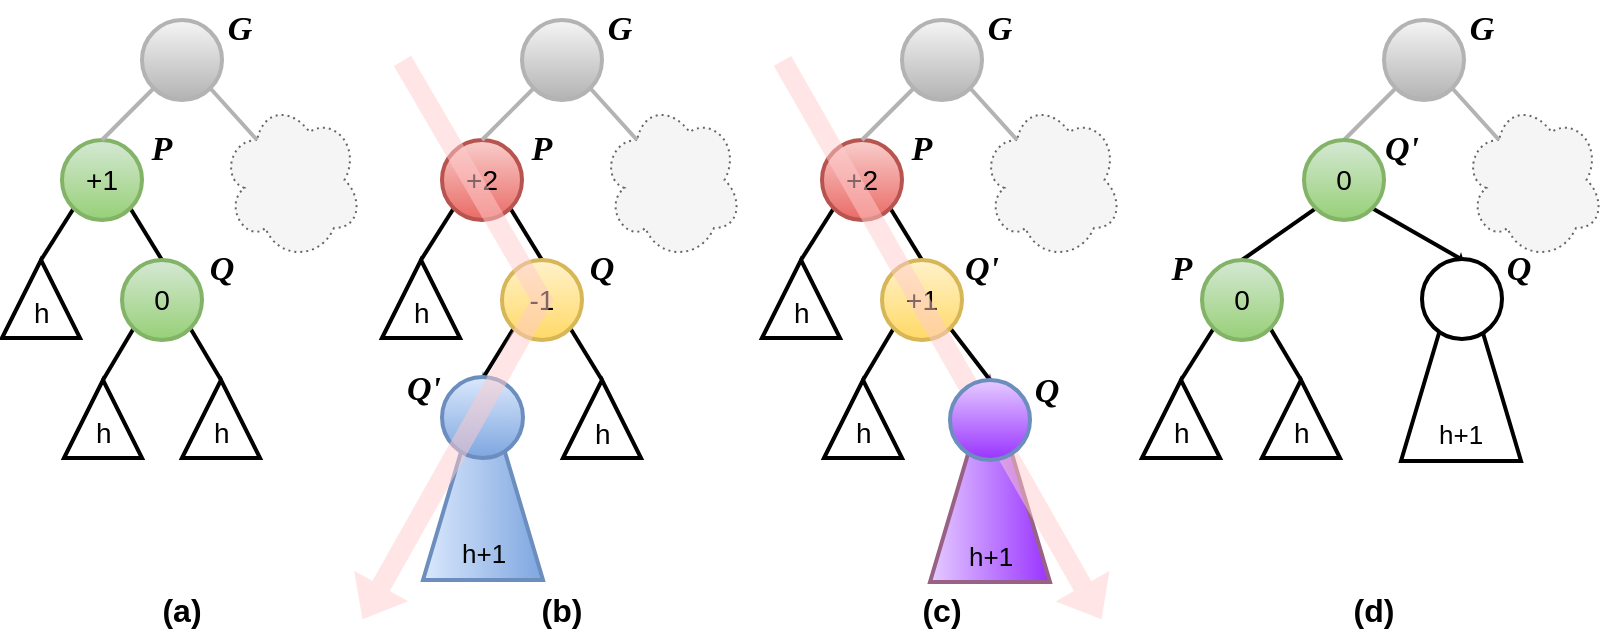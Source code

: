 <mxfile version="24.7.17">
  <diagram name="Page-1" id="o7d_l9rEFAbDWQx9tQcT">
    <mxGraphModel dx="708" dy="894" grid="1" gridSize="10" guides="1" tooltips="1" connect="1" arrows="1" fold="1" page="1" pageScale="1" pageWidth="850" pageHeight="1100" math="1" shadow="0">
      <root>
        <mxCell id="0" />
        <mxCell id="1" parent="0" />
        <mxCell id="pIJ_bSnXBj69QCBFEaVA-3" value="" style="group" parent="1" vertex="1" connectable="0">
          <mxGeometry x="40" y="40" width="801" height="320" as="geometry" />
        </mxCell>
        <mxCell id="pZ9tJHDrhh_KwONNmrHl-36" value="" style="group" parent="pIJ_bSnXBj69QCBFEaVA-3" vertex="1" connectable="0">
          <mxGeometry width="180" height="229" as="geometry" />
        </mxCell>
        <mxCell id="pZ9tJHDrhh_KwONNmrHl-4" style="rounded=0;orthogonalLoop=1;jettySize=auto;html=1;exitX=1;exitY=1;exitDx=0;exitDy=0;entryX=0.5;entryY=0;entryDx=0;entryDy=0;endArrow=none;endFill=0;strokeWidth=2;" parent="pZ9tJHDrhh_KwONNmrHl-36" source="pZ9tJHDrhh_KwONNmrHl-2" target="pZ9tJHDrhh_KwONNmrHl-3" edge="1">
          <mxGeometry relative="1" as="geometry" />
        </mxCell>
        <mxCell id="pZ9tJHDrhh_KwONNmrHl-10" style="edgeStyle=none;shape=connector;rounded=0;orthogonalLoop=1;jettySize=auto;html=1;exitX=0;exitY=1;exitDx=0;exitDy=0;entryX=1;entryY=0.5;entryDx=0;entryDy=0;strokeColor=default;strokeWidth=2;align=center;verticalAlign=middle;fontFamily=Helvetica;fontSize=11;fontColor=default;labelBackgroundColor=default;endArrow=none;endFill=0;" parent="pZ9tJHDrhh_KwONNmrHl-36" source="pZ9tJHDrhh_KwONNmrHl-2" target="pZ9tJHDrhh_KwONNmrHl-6" edge="1">
          <mxGeometry relative="1" as="geometry" />
        </mxCell>
        <mxCell id="pZ9tJHDrhh_KwONNmrHl-2" value="+1" style="ellipse;whiteSpace=wrap;html=1;aspect=fixed;fillColor=#d5e8d4;strokeColor=#82b366;gradientColor=#97d077;strokeWidth=2;fontSize=14;" parent="pZ9tJHDrhh_KwONNmrHl-36" vertex="1">
          <mxGeometry x="30" y="70" width="40" height="40" as="geometry" />
        </mxCell>
        <mxCell id="pZ9tJHDrhh_KwONNmrHl-14" style="edgeStyle=none;shape=connector;rounded=0;orthogonalLoop=1;jettySize=auto;html=1;exitX=0;exitY=1;exitDx=0;exitDy=0;entryX=1;entryY=0.5;entryDx=0;entryDy=0;strokeColor=default;strokeWidth=2;align=center;verticalAlign=middle;fontFamily=Helvetica;fontSize=11;fontColor=default;labelBackgroundColor=default;endArrow=none;endFill=0;" parent="pZ9tJHDrhh_KwONNmrHl-36" source="pZ9tJHDrhh_KwONNmrHl-3" target="pZ9tJHDrhh_KwONNmrHl-12" edge="1">
          <mxGeometry relative="1" as="geometry" />
        </mxCell>
        <mxCell id="pZ9tJHDrhh_KwONNmrHl-15" style="edgeStyle=none;shape=connector;rounded=0;orthogonalLoop=1;jettySize=auto;html=1;exitX=1;exitY=1;exitDx=0;exitDy=0;entryX=1;entryY=0.5;entryDx=0;entryDy=0;strokeColor=default;strokeWidth=2;align=center;verticalAlign=middle;fontFamily=Helvetica;fontSize=11;fontColor=default;labelBackgroundColor=default;endArrow=none;endFill=0;" parent="pZ9tJHDrhh_KwONNmrHl-36" source="pZ9tJHDrhh_KwONNmrHl-3" target="pZ9tJHDrhh_KwONNmrHl-13" edge="1">
          <mxGeometry relative="1" as="geometry" />
        </mxCell>
        <mxCell id="pZ9tJHDrhh_KwONNmrHl-3" value="0" style="ellipse;whiteSpace=wrap;html=1;aspect=fixed;fillColor=#d5e8d4;strokeColor=#82b366;gradientColor=#97d077;strokeWidth=2;fontSize=14;" parent="pZ9tJHDrhh_KwONNmrHl-36" vertex="1">
          <mxGeometry x="60" y="130" width="40" height="40" as="geometry" />
        </mxCell>
        <mxCell id="pZ9tJHDrhh_KwONNmrHl-6" value="h&lt;div style=&quot;font-size: 14px;&quot;&gt;&lt;br style=&quot;font-size: 14px;&quot;&gt;&lt;/div&gt;" style="triangle;whiteSpace=wrap;html=1;fontFamily=Helvetica;fontSize=14;fontColor=default;labelBackgroundColor=none;rotation=-90;textDirection=vertical-lr;strokeWidth=2;" parent="pZ9tJHDrhh_KwONNmrHl-36" vertex="1">
          <mxGeometry y="130" width="39" height="39" as="geometry" />
        </mxCell>
        <mxCell id="pZ9tJHDrhh_KwONNmrHl-12" value="h&lt;div style=&quot;font-size: 14px;&quot;&gt;&lt;br style=&quot;font-size: 14px;&quot;&gt;&lt;/div&gt;" style="triangle;whiteSpace=wrap;html=1;fontFamily=Helvetica;fontSize=14;fontColor=default;labelBackgroundColor=none;rotation=-90;textDirection=vertical-lr;strokeWidth=2;" parent="pZ9tJHDrhh_KwONNmrHl-36" vertex="1">
          <mxGeometry x="31" y="190" width="39" height="39" as="geometry" />
        </mxCell>
        <mxCell id="pZ9tJHDrhh_KwONNmrHl-13" value="h&lt;div style=&quot;font-size: 14px;&quot;&gt;&lt;br style=&quot;font-size: 14px;&quot;&gt;&lt;/div&gt;" style="triangle;whiteSpace=wrap;html=1;fontFamily=Helvetica;fontSize=14;fontColor=default;labelBackgroundColor=none;rotation=-90;textDirection=vertical-lr;strokeWidth=2;" parent="pZ9tJHDrhh_KwONNmrHl-36" vertex="1">
          <mxGeometry x="90" y="190" width="39" height="39" as="geometry" />
        </mxCell>
        <mxCell id="pZ9tJHDrhh_KwONNmrHl-16" value="P" style="text;html=1;align=center;verticalAlign=middle;whiteSpace=wrap;rounded=0;fontFamily=Times New Roman;fontSize=17;fontColor=default;labelBackgroundColor=default;fontStyle=3" parent="pZ9tJHDrhh_KwONNmrHl-36" vertex="1">
          <mxGeometry x="70" y="60" width="20" height="30" as="geometry" />
        </mxCell>
        <mxCell id="pZ9tJHDrhh_KwONNmrHl-17" value="Q" style="text;html=1;align=center;verticalAlign=middle;whiteSpace=wrap;rounded=0;fontFamily=Times New Roman;fontSize=17;fontColor=default;labelBackgroundColor=default;fontStyle=3" parent="pZ9tJHDrhh_KwONNmrHl-36" vertex="1">
          <mxGeometry x="100" y="120" width="20" height="30" as="geometry" />
        </mxCell>
        <mxCell id="pZ9tJHDrhh_KwONNmrHl-32" style="edgeStyle=none;shape=connector;rounded=0;orthogonalLoop=1;jettySize=auto;html=1;exitX=0;exitY=1;exitDx=0;exitDy=0;entryX=0.5;entryY=0;entryDx=0;entryDy=0;strokeColor=#B3B3B3;strokeWidth=2;align=center;verticalAlign=middle;fontFamily=Helvetica;fontSize=11;fontColor=default;labelBackgroundColor=default;endArrow=none;endFill=0;" parent="pZ9tJHDrhh_KwONNmrHl-36" source="pZ9tJHDrhh_KwONNmrHl-31" target="pZ9tJHDrhh_KwONNmrHl-2" edge="1">
          <mxGeometry relative="1" as="geometry" />
        </mxCell>
        <mxCell id="pZ9tJHDrhh_KwONNmrHl-31" value="" style="ellipse;whiteSpace=wrap;html=1;aspect=fixed;fillColor=#f5f5f5;strokeColor=#B3B3B3;gradientColor=#b3b3b3;strokeWidth=2;fontSize=14;" parent="pZ9tJHDrhh_KwONNmrHl-36" vertex="1">
          <mxGeometry x="70" y="10" width="40" height="40" as="geometry" />
        </mxCell>
        <mxCell id="pZ9tJHDrhh_KwONNmrHl-33" value="" style="ellipse;shape=cloud;whiteSpace=wrap;html=1;fontFamily=Helvetica;fontSize=11;fontColor=#333333;labelBackgroundColor=default;dashed=1;dashPattern=1 2;strokeColor=#666666;fillColor=#f5f5f5;" parent="pZ9tJHDrhh_KwONNmrHl-36" vertex="1">
          <mxGeometry x="110" y="50" width="70" height="80" as="geometry" />
        </mxCell>
        <mxCell id="pZ9tJHDrhh_KwONNmrHl-34" style="edgeStyle=none;shape=connector;rounded=0;orthogonalLoop=1;jettySize=auto;html=1;exitX=1;exitY=1;exitDx=0;exitDy=0;entryX=0.25;entryY=0.25;entryDx=0;entryDy=0;entryPerimeter=0;strokeColor=#B3B3B3;strokeWidth=2;align=center;verticalAlign=middle;fontFamily=Helvetica;fontSize=11;fontColor=default;labelBackgroundColor=default;endArrow=none;endFill=0;" parent="pZ9tJHDrhh_KwONNmrHl-36" source="pZ9tJHDrhh_KwONNmrHl-31" target="pZ9tJHDrhh_KwONNmrHl-33" edge="1">
          <mxGeometry relative="1" as="geometry" />
        </mxCell>
        <mxCell id="pZ9tJHDrhh_KwONNmrHl-35" value="G" style="text;html=1;align=center;verticalAlign=middle;whiteSpace=wrap;rounded=0;fontFamily=Times New Roman;fontSize=17;fontColor=#000000;labelBackgroundColor=default;fontStyle=3;strokeColor=none;" parent="pZ9tJHDrhh_KwONNmrHl-36" vertex="1">
          <mxGeometry x="109" width="20" height="30" as="geometry" />
        </mxCell>
        <mxCell id="pZ9tJHDrhh_KwONNmrHl-76" value="&lt;font style=&quot;font-size: 16px;&quot;&gt;&lt;b&gt;(a)&lt;/b&gt;&lt;/font&gt;" style="text;html=1;align=center;verticalAlign=middle;whiteSpace=wrap;rounded=0;fontFamily=Helvetica;fontSize=11;fontColor=default;labelBackgroundColor=default;" parent="pIJ_bSnXBj69QCBFEaVA-3" vertex="1">
          <mxGeometry x="60" y="290" width="60" height="30" as="geometry" />
        </mxCell>
        <mxCell id="pZ9tJHDrhh_KwONNmrHl-79" value="" style="group" parent="pIJ_bSnXBj69QCBFEaVA-3" vertex="1" connectable="0">
          <mxGeometry x="570" width="231" height="230.5" as="geometry" />
        </mxCell>
        <mxCell id="pZ9tJHDrhh_KwONNmrHl-58" value="&lt;div style=&quot;font-size: 13px;&quot;&gt;h+1&lt;br&gt;&lt;br&gt;&lt;br&gt;&lt;br&gt;&lt;br&gt;&lt;br&gt;&lt;/div&gt;" style="triangle;whiteSpace=wrap;html=1;fontFamily=Helvetica;fontSize=14;labelBackgroundColor=none;rotation=-90;textDirection=vertical-lr;strokeWidth=2;align=center;verticalAlign=middle;" parent="pZ9tJHDrhh_KwONNmrHl-79" vertex="1">
          <mxGeometry x="109" y="150" width="101" height="60" as="geometry" />
        </mxCell>
        <mxCell id="pZ9tJHDrhh_KwONNmrHl-59" style="rounded=0;orthogonalLoop=1;jettySize=auto;html=1;exitX=1;exitY=1;exitDx=0;exitDy=0;endArrow=none;endFill=0;strokeWidth=2;entryX=1;entryY=0.5;entryDx=0;entryDy=0;" parent="pZ9tJHDrhh_KwONNmrHl-79" source="pZ9tJHDrhh_KwONNmrHl-61" target="pZ9tJHDrhh_KwONNmrHl-58" edge="1">
          <mxGeometry relative="1" as="geometry">
            <mxPoint x="110" y="110" as="targetPoint" />
          </mxGeometry>
        </mxCell>
        <mxCell id="pZ9tJHDrhh_KwONNmrHl-60" style="edgeStyle=none;shape=connector;rounded=0;orthogonalLoop=1;jettySize=auto;html=1;exitX=0;exitY=1;exitDx=0;exitDy=0;strokeColor=default;strokeWidth=2;align=center;verticalAlign=middle;fontFamily=Helvetica;fontSize=11;fontColor=default;labelBackgroundColor=default;endArrow=none;endFill=0;entryX=0.5;entryY=0;entryDx=0;entryDy=0;" parent="pZ9tJHDrhh_KwONNmrHl-79" source="pZ9tJHDrhh_KwONNmrHl-61" target="pZ9tJHDrhh_KwONNmrHl-64" edge="1">
          <mxGeometry relative="1" as="geometry">
            <mxPoint x="50" y="120" as="targetPoint" />
          </mxGeometry>
        </mxCell>
        <mxCell id="pZ9tJHDrhh_KwONNmrHl-62" style="edgeStyle=none;shape=connector;rounded=0;orthogonalLoop=1;jettySize=auto;html=1;exitX=0;exitY=1;exitDx=0;exitDy=0;entryX=1;entryY=0.5;entryDx=0;entryDy=0;strokeColor=default;strokeWidth=2;align=center;verticalAlign=middle;fontFamily=Helvetica;fontSize=11;fontColor=default;labelBackgroundColor=default;endArrow=none;endFill=0;" parent="pZ9tJHDrhh_KwONNmrHl-79" source="pZ9tJHDrhh_KwONNmrHl-64" target="pZ9tJHDrhh_KwONNmrHl-66" edge="1">
          <mxGeometry relative="1" as="geometry" />
        </mxCell>
        <mxCell id="pZ9tJHDrhh_KwONNmrHl-63" style="edgeStyle=none;shape=connector;rounded=0;orthogonalLoop=1;jettySize=auto;html=1;exitX=1;exitY=1;exitDx=0;exitDy=0;strokeColor=default;strokeWidth=2;align=center;verticalAlign=middle;fontFamily=Helvetica;fontSize=11;fontColor=default;labelBackgroundColor=default;endArrow=none;endFill=0;entryX=1;entryY=0.5;entryDx=0;entryDy=0;" parent="pZ9tJHDrhh_KwONNmrHl-79" source="pZ9tJHDrhh_KwONNmrHl-64" target="pZ9tJHDrhh_KwONNmrHl-65" edge="1">
          <mxGeometry relative="1" as="geometry">
            <mxPoint x="160" y="200" as="targetPoint" />
          </mxGeometry>
        </mxCell>
        <mxCell id="pZ9tJHDrhh_KwONNmrHl-64" value="0" style="ellipse;whiteSpace=wrap;html=1;aspect=fixed;fillColor=#d5e8d4;strokeColor=#82b366;gradientColor=#97d077;strokeWidth=2;fontSize=14;" parent="pZ9tJHDrhh_KwONNmrHl-79" vertex="1">
          <mxGeometry x="30" y="130" width="40" height="40" as="geometry" />
        </mxCell>
        <mxCell id="pZ9tJHDrhh_KwONNmrHl-65" value="h&lt;div style=&quot;font-size: 14px;&quot;&gt;&lt;br style=&quot;font-size: 14px;&quot;&gt;&lt;/div&gt;" style="triangle;whiteSpace=wrap;html=1;fontFamily=Helvetica;fontSize=14;fontColor=default;labelBackgroundColor=none;rotation=-90;textDirection=vertical-lr;strokeWidth=2;" parent="pZ9tJHDrhh_KwONNmrHl-79" vertex="1">
          <mxGeometry x="60" y="190" width="39" height="39" as="geometry" />
        </mxCell>
        <mxCell id="pZ9tJHDrhh_KwONNmrHl-66" value="h&lt;div style=&quot;font-size: 14px;&quot;&gt;&lt;br style=&quot;font-size: 14px;&quot;&gt;&lt;/div&gt;" style="triangle;whiteSpace=wrap;html=1;fontFamily=Helvetica;fontSize=14;fontColor=default;labelBackgroundColor=none;rotation=-90;textDirection=vertical-lr;strokeWidth=2;" parent="pZ9tJHDrhh_KwONNmrHl-79" vertex="1">
          <mxGeometry y="190" width="39" height="39" as="geometry" />
        </mxCell>
        <mxCell id="pZ9tJHDrhh_KwONNmrHl-67" value="P" style="text;html=1;align=center;verticalAlign=middle;whiteSpace=wrap;rounded=0;fontFamily=Times New Roman;fontSize=17;fontColor=default;labelBackgroundColor=default;fontStyle=3" parent="pZ9tJHDrhh_KwONNmrHl-79" vertex="1">
          <mxGeometry x="10" y="120" width="20" height="30" as="geometry" />
        </mxCell>
        <mxCell id="pZ9tJHDrhh_KwONNmrHl-69" style="edgeStyle=none;shape=connector;rounded=0;orthogonalLoop=1;jettySize=auto;html=1;exitX=0;exitY=1;exitDx=0;exitDy=0;entryX=0.5;entryY=0;entryDx=0;entryDy=0;strokeColor=#B3B3B3;strokeWidth=2;align=center;verticalAlign=middle;fontFamily=Helvetica;fontSize=11;fontColor=default;labelBackgroundColor=default;endArrow=none;endFill=0;" parent="pZ9tJHDrhh_KwONNmrHl-79" source="pZ9tJHDrhh_KwONNmrHl-70" target="pZ9tJHDrhh_KwONNmrHl-61" edge="1">
          <mxGeometry relative="1" as="geometry" />
        </mxCell>
        <mxCell id="pZ9tJHDrhh_KwONNmrHl-71" value="" style="ellipse;shape=cloud;whiteSpace=wrap;html=1;fontFamily=Helvetica;fontSize=11;fontColor=#333333;labelBackgroundColor=default;dashed=1;dashPattern=1 2;strokeColor=#666666;fillColor=#f5f5f5;" parent="pZ9tJHDrhh_KwONNmrHl-79" vertex="1">
          <mxGeometry x="161" y="50" width="70" height="80" as="geometry" />
        </mxCell>
        <mxCell id="pZ9tJHDrhh_KwONNmrHl-72" style="edgeStyle=none;shape=connector;rounded=0;orthogonalLoop=1;jettySize=auto;html=1;exitX=1;exitY=1;exitDx=0;exitDy=0;entryX=0.25;entryY=0.25;entryDx=0;entryDy=0;entryPerimeter=0;strokeColor=#B3B3B3;strokeWidth=2;align=center;verticalAlign=middle;fontFamily=Helvetica;fontSize=11;fontColor=default;labelBackgroundColor=default;endArrow=none;endFill=0;" parent="pZ9tJHDrhh_KwONNmrHl-79" source="pZ9tJHDrhh_KwONNmrHl-70" target="pZ9tJHDrhh_KwONNmrHl-71" edge="1">
          <mxGeometry relative="1" as="geometry" />
        </mxCell>
        <mxCell id="pZ9tJHDrhh_KwONNmrHl-74" value="" style="group" parent="pZ9tJHDrhh_KwONNmrHl-79" vertex="1" connectable="0">
          <mxGeometry x="81" y="60" width="59" height="50" as="geometry" />
        </mxCell>
        <mxCell id="pZ9tJHDrhh_KwONNmrHl-61" value="0" style="ellipse;whiteSpace=wrap;html=1;aspect=fixed;fillColor=#d5e8d4;strokeColor=#82b366;gradientColor=#97d077;strokeWidth=2;fontSize=14;" parent="pZ9tJHDrhh_KwONNmrHl-74" vertex="1">
          <mxGeometry y="10" width="40" height="40" as="geometry" />
        </mxCell>
        <mxCell id="pZ9tJHDrhh_KwONNmrHl-68" value="Q&#39;" style="text;html=1;align=center;verticalAlign=middle;whiteSpace=wrap;rounded=0;fontFamily=Times New Roman;fontSize=17;fontColor=default;labelBackgroundColor=default;fontStyle=3" parent="pZ9tJHDrhh_KwONNmrHl-74" vertex="1">
          <mxGeometry x="39" width="20" height="30" as="geometry" />
        </mxCell>
        <mxCell id="pZ9tJHDrhh_KwONNmrHl-75" value="" style="group;fontColor=#B3B3B3;" parent="pZ9tJHDrhh_KwONNmrHl-79" vertex="1" connectable="0">
          <mxGeometry x="121" width="59" height="50" as="geometry" />
        </mxCell>
        <mxCell id="pZ9tJHDrhh_KwONNmrHl-70" value="" style="ellipse;whiteSpace=wrap;html=1;aspect=fixed;fillColor=#f5f5f5;strokeColor=#B3B3B3;gradientColor=#b3b3b3;strokeWidth=2;fontSize=14;align=center;verticalAlign=middle;fontFamily=Helvetica;fontColor=default;" parent="pZ9tJHDrhh_KwONNmrHl-75" vertex="1">
          <mxGeometry y="10" width="40" height="40" as="geometry" />
        </mxCell>
        <mxCell id="pZ9tJHDrhh_KwONNmrHl-73" value="G" style="text;html=1;align=center;verticalAlign=middle;whiteSpace=wrap;rounded=0;fontFamily=Times New Roman;fontSize=17;fontColor=#000000;labelBackgroundColor=default;fontStyle=3" parent="pZ9tJHDrhh_KwONNmrHl-75" vertex="1">
          <mxGeometry x="39" width="20" height="30" as="geometry" />
        </mxCell>
        <mxCell id="px-D3nCZuuXv2BOgd9b7-9" value="" style="group" vertex="1" connectable="0" parent="pZ9tJHDrhh_KwONNmrHl-79">
          <mxGeometry x="140" y="120" width="63.5" height="49.5" as="geometry" />
        </mxCell>
        <mxCell id="px-D3nCZuuXv2BOgd9b7-10" value="" style="ellipse;whiteSpace=wrap;html=1;aspect=fixed;strokeWidth=2;fontSize=14;align=center;verticalAlign=middle;fontFamily=Helvetica;labelBackgroundColor=none;" vertex="1" parent="px-D3nCZuuXv2BOgd9b7-9">
          <mxGeometry y="9.5" width="40" height="40" as="geometry" />
        </mxCell>
        <mxCell id="px-D3nCZuuXv2BOgd9b7-11" value="Q" style="text;html=1;align=center;verticalAlign=middle;whiteSpace=wrap;rounded=0;fontFamily=Times New Roman;fontSize=17;fontColor=default;labelBackgroundColor=none;fontStyle=3" vertex="1" parent="px-D3nCZuuXv2BOgd9b7-9">
          <mxGeometry x="33" width="30.5" height="30" as="geometry" />
        </mxCell>
        <mxCell id="H6wcMH0bgr71Bk92z9qr-2" value="" style="group" parent="pIJ_bSnXBj69QCBFEaVA-3" vertex="1" connectable="0">
          <mxGeometry x="380" width="180" height="320" as="geometry" />
        </mxCell>
        <mxCell id="pZ9tJHDrhh_KwONNmrHl-37" value="&lt;div style=&quot;font-size: 13px;&quot;&gt;h+1&lt;br&gt;&lt;br&gt;&lt;br&gt;&lt;br&gt;&lt;br&gt;&lt;br&gt;&lt;/div&gt;" style="triangle;whiteSpace=wrap;html=1;fontFamily=Helvetica;fontSize=14;labelBackgroundColor=none;rotation=-90;textDirection=vertical-lr;strokeWidth=2;fillColor=#E5CCFF;gradientColor=#9933FF;strokeColor=#996185;" parent="H6wcMH0bgr71Bk92z9qr-2" vertex="1">
          <mxGeometry x="63.5" y="210.5" width="101" height="60" as="geometry" />
        </mxCell>
        <mxCell id="pZ9tJHDrhh_KwONNmrHl-40" style="rounded=0;orthogonalLoop=1;jettySize=auto;html=1;exitX=1;exitY=1;exitDx=0;exitDy=0;entryX=0.5;entryY=0;entryDx=0;entryDy=0;endArrow=none;endFill=0;strokeWidth=2;" parent="H6wcMH0bgr71Bk92z9qr-2" source="pZ9tJHDrhh_KwONNmrHl-42" target="pZ9tJHDrhh_KwONNmrHl-45" edge="1">
          <mxGeometry relative="1" as="geometry" />
        </mxCell>
        <mxCell id="pZ9tJHDrhh_KwONNmrHl-41" style="edgeStyle=none;shape=connector;rounded=0;orthogonalLoop=1;jettySize=auto;html=1;exitX=0;exitY=1;exitDx=0;exitDy=0;entryX=1;entryY=0.5;entryDx=0;entryDy=0;strokeColor=default;strokeWidth=2;align=center;verticalAlign=middle;fontFamily=Helvetica;fontSize=11;fontColor=default;labelBackgroundColor=default;endArrow=none;endFill=0;" parent="H6wcMH0bgr71Bk92z9qr-2" source="pZ9tJHDrhh_KwONNmrHl-42" target="pZ9tJHDrhh_KwONNmrHl-46" edge="1">
          <mxGeometry relative="1" as="geometry" />
        </mxCell>
        <mxCell id="pZ9tJHDrhh_KwONNmrHl-42" value="+2" style="ellipse;whiteSpace=wrap;html=1;aspect=fixed;fillColor=#f8cecc;strokeColor=#b85450;gradientColor=#ea6b66;strokeWidth=2;fontSize=14;" parent="H6wcMH0bgr71Bk92z9qr-2" vertex="1">
          <mxGeometry x="30" y="70" width="40" height="40" as="geometry" />
        </mxCell>
        <mxCell id="pZ9tJHDrhh_KwONNmrHl-43" style="edgeStyle=none;shape=connector;rounded=0;orthogonalLoop=1;jettySize=auto;html=1;exitX=0;exitY=1;exitDx=0;exitDy=0;entryX=1;entryY=0.5;entryDx=0;entryDy=0;strokeColor=default;strokeWidth=2;align=center;verticalAlign=middle;fontFamily=Helvetica;fontSize=11;fontColor=default;labelBackgroundColor=default;endArrow=none;endFill=0;" parent="H6wcMH0bgr71Bk92z9qr-2" source="pZ9tJHDrhh_KwONNmrHl-45" target="pZ9tJHDrhh_KwONNmrHl-47" edge="1">
          <mxGeometry relative="1" as="geometry" />
        </mxCell>
        <mxCell id="pZ9tJHDrhh_KwONNmrHl-44" style="edgeStyle=none;shape=connector;rounded=0;orthogonalLoop=1;jettySize=auto;html=1;exitX=1;exitY=1;exitDx=0;exitDy=0;entryX=1;entryY=0.5;entryDx=0;entryDy=0;strokeColor=default;strokeWidth=2;align=center;verticalAlign=middle;fontFamily=Helvetica;fontSize=11;fontColor=default;labelBackgroundColor=default;endArrow=none;endFill=0;" parent="H6wcMH0bgr71Bk92z9qr-2" source="pZ9tJHDrhh_KwONNmrHl-45" target="pZ9tJHDrhh_KwONNmrHl-37" edge="1">
          <mxGeometry relative="1" as="geometry">
            <mxPoint x="109.5" y="190" as="targetPoint" />
          </mxGeometry>
        </mxCell>
        <mxCell id="pZ9tJHDrhh_KwONNmrHl-45" value="+1" style="ellipse;whiteSpace=wrap;html=1;aspect=fixed;fillColor=#fff2cc;strokeColor=#d6b656;gradientColor=#ffd966;strokeWidth=2;fontSize=14;" parent="H6wcMH0bgr71Bk92z9qr-2" vertex="1">
          <mxGeometry x="60" y="130" width="40" height="40" as="geometry" />
        </mxCell>
        <mxCell id="pZ9tJHDrhh_KwONNmrHl-46" value="h&lt;div style=&quot;font-size: 14px;&quot;&gt;&lt;br style=&quot;font-size: 14px;&quot;&gt;&lt;/div&gt;" style="triangle;whiteSpace=wrap;html=1;fontFamily=Helvetica;fontSize=14;fontColor=default;labelBackgroundColor=none;rotation=-90;textDirection=vertical-lr;strokeWidth=2;" parent="H6wcMH0bgr71Bk92z9qr-2" vertex="1">
          <mxGeometry y="130" width="39" height="39" as="geometry" />
        </mxCell>
        <mxCell id="pZ9tJHDrhh_KwONNmrHl-47" value="h&lt;div style=&quot;font-size: 14px;&quot;&gt;&lt;br style=&quot;font-size: 14px;&quot;&gt;&lt;/div&gt;" style="triangle;whiteSpace=wrap;html=1;fontFamily=Helvetica;fontSize=14;fontColor=default;labelBackgroundColor=none;rotation=-90;textDirection=vertical-lr;strokeWidth=2;" parent="H6wcMH0bgr71Bk92z9qr-2" vertex="1">
          <mxGeometry x="31" y="190" width="39" height="39" as="geometry" />
        </mxCell>
        <mxCell id="pZ9tJHDrhh_KwONNmrHl-49" value="P" style="text;html=1;align=center;verticalAlign=middle;whiteSpace=wrap;rounded=0;fontFamily=Times New Roman;fontSize=17;fontColor=default;labelBackgroundColor=default;fontStyle=3" parent="H6wcMH0bgr71Bk92z9qr-2" vertex="1">
          <mxGeometry x="70" y="60" width="20" height="30" as="geometry" />
        </mxCell>
        <mxCell id="pZ9tJHDrhh_KwONNmrHl-50" value="Q&#39;" style="text;html=1;align=center;verticalAlign=middle;whiteSpace=wrap;rounded=0;fontFamily=Times New Roman;fontSize=17;fontColor=default;labelBackgroundColor=default;fontStyle=3" parent="H6wcMH0bgr71Bk92z9qr-2" vertex="1">
          <mxGeometry x="100" y="120" width="20" height="30" as="geometry" />
        </mxCell>
        <mxCell id="pZ9tJHDrhh_KwONNmrHl-51" style="edgeStyle=none;shape=connector;rounded=0;orthogonalLoop=1;jettySize=auto;html=1;exitX=0;exitY=1;exitDx=0;exitDy=0;entryX=0.5;entryY=0;entryDx=0;entryDy=0;strokeColor=#B3B3B3;strokeWidth=2;align=center;verticalAlign=middle;fontFamily=Helvetica;fontSize=11;fontColor=default;labelBackgroundColor=default;endArrow=none;endFill=0;" parent="H6wcMH0bgr71Bk92z9qr-2" source="pZ9tJHDrhh_KwONNmrHl-52" target="pZ9tJHDrhh_KwONNmrHl-42" edge="1">
          <mxGeometry relative="1" as="geometry" />
        </mxCell>
        <mxCell id="pZ9tJHDrhh_KwONNmrHl-52" value="" style="ellipse;whiteSpace=wrap;html=1;aspect=fixed;fillColor=#f5f5f5;strokeColor=#B3B3B3;gradientColor=#b3b3b3;strokeWidth=2;fontSize=14;align=center;verticalAlign=middle;fontFamily=Helvetica;fontColor=default;" parent="H6wcMH0bgr71Bk92z9qr-2" vertex="1">
          <mxGeometry x="70" y="10" width="40" height="40" as="geometry" />
        </mxCell>
        <mxCell id="pZ9tJHDrhh_KwONNmrHl-53" value="" style="ellipse;shape=cloud;whiteSpace=wrap;html=1;fontFamily=Helvetica;fontSize=11;fontColor=#333333;labelBackgroundColor=default;dashed=1;dashPattern=1 2;strokeColor=#666666;fillColor=#f5f5f5;" parent="H6wcMH0bgr71Bk92z9qr-2" vertex="1">
          <mxGeometry x="110" y="50" width="70" height="80" as="geometry" />
        </mxCell>
        <mxCell id="pZ9tJHDrhh_KwONNmrHl-54" style="edgeStyle=none;shape=connector;rounded=0;orthogonalLoop=1;jettySize=auto;html=1;exitX=1;exitY=1;exitDx=0;exitDy=0;entryX=0.25;entryY=0.25;entryDx=0;entryDy=0;entryPerimeter=0;strokeColor=#B3B3B3;strokeWidth=2;align=center;verticalAlign=middle;fontFamily=Helvetica;fontSize=11;fontColor=default;labelBackgroundColor=default;endArrow=none;endFill=0;" parent="H6wcMH0bgr71Bk92z9qr-2" source="pZ9tJHDrhh_KwONNmrHl-52" target="pZ9tJHDrhh_KwONNmrHl-53" edge="1">
          <mxGeometry relative="1" as="geometry" />
        </mxCell>
        <mxCell id="pZ9tJHDrhh_KwONNmrHl-55" value="G" style="text;html=1;align=center;verticalAlign=middle;whiteSpace=wrap;rounded=0;fontFamily=Times New Roman;fontSize=17;fontColor=#000000;labelBackgroundColor=default;fontStyle=3" parent="H6wcMH0bgr71Bk92z9qr-2" vertex="1">
          <mxGeometry x="109" width="20" height="30" as="geometry" />
        </mxCell>
        <mxCell id="H6wcMH0bgr71Bk92z9qr-1" value="" style="shape=flexArrow;endArrow=classic;html=1;rounded=0;fillColor=#ffcccc;strokeColor=none;opacity=50;" parent="H6wcMH0bgr71Bk92z9qr-2" edge="1">
          <mxGeometry width="50" height="50" relative="1" as="geometry">
            <mxPoint x="10" y="30" as="sourcePoint" />
            <mxPoint x="170" y="310" as="targetPoint" />
          </mxGeometry>
        </mxCell>
        <mxCell id="pZ9tJHDrhh_KwONNmrHl-78" value="&lt;font style=&quot;font-size: 16px;&quot;&gt;&lt;b&gt;(c)&lt;/b&gt;&lt;/font&gt;" style="text;html=1;align=center;verticalAlign=middle;whiteSpace=wrap;rounded=0;fontFamily=Helvetica;fontSize=11;fontColor=default;labelBackgroundColor=default;" parent="H6wcMH0bgr71Bk92z9qr-2" vertex="1">
          <mxGeometry x="60" y="290" width="60" height="30" as="geometry" />
        </mxCell>
        <mxCell id="px-D3nCZuuXv2BOgd9b7-8" value="" style="group" vertex="1" connectable="0" parent="H6wcMH0bgr71Bk92z9qr-2">
          <mxGeometry x="94" y="180.5" width="63.5" height="49.5" as="geometry" />
        </mxCell>
        <mxCell id="px-D3nCZuuXv2BOgd9b7-5" value="" style="ellipse;whiteSpace=wrap;html=1;aspect=fixed;fillColor=#E5CCFF;strokeColor=#6c8ebf;gradientColor=#9933FF;strokeWidth=2;fontSize=14;align=center;verticalAlign=middle;fontFamily=Helvetica;fontColor=default;labelBackgroundColor=none;" vertex="1" parent="px-D3nCZuuXv2BOgd9b7-8">
          <mxGeometry y="9.5" width="40" height="40" as="geometry" />
        </mxCell>
        <mxCell id="px-D3nCZuuXv2BOgd9b7-6" value="Q" style="text;html=1;align=center;verticalAlign=middle;whiteSpace=wrap;rounded=0;fontFamily=Times New Roman;fontSize=17;fontColor=default;labelBackgroundColor=default;fontStyle=3" vertex="1" parent="px-D3nCZuuXv2BOgd9b7-8">
          <mxGeometry x="33" width="30.5" height="30" as="geometry" />
        </mxCell>
        <mxCell id="pIJ_bSnXBj69QCBFEaVA-1" value="" style="group" parent="pIJ_bSnXBj69QCBFEaVA-3" vertex="1" connectable="0">
          <mxGeometry x="190" width="180" height="320" as="geometry" />
        </mxCell>
        <mxCell id="UnOl3vCETcVVyi4Hspn1-61" value="&lt;div style=&quot;font-size: 13px;&quot;&gt;h+1&lt;br&gt;&lt;br&gt;&lt;br&gt;&lt;br&gt;&lt;br&gt;&lt;br&gt;&lt;/div&gt;" style="triangle;whiteSpace=wrap;html=1;fontFamily=Helvetica;fontSize=14;labelBackgroundColor=none;rotation=-90;textDirection=vertical-lr;strokeWidth=2;fillColor=#dae8fc;gradientColor=#7ea6e0;strokeColor=#6c8ebf;" parent="pIJ_bSnXBj69QCBFEaVA-1" vertex="1">
          <mxGeometry y="209.5" width="101" height="60" as="geometry" />
        </mxCell>
        <mxCell id="UnOl3vCETcVVyi4Hspn1-62" style="rounded=0;orthogonalLoop=1;jettySize=auto;html=1;exitX=1;exitY=1;exitDx=0;exitDy=0;entryX=0.5;entryY=0;entryDx=0;entryDy=0;endArrow=none;endFill=0;strokeWidth=2;" parent="pIJ_bSnXBj69QCBFEaVA-1" source="UnOl3vCETcVVyi4Hspn1-64" target="UnOl3vCETcVVyi4Hspn1-67" edge="1">
          <mxGeometry relative="1" as="geometry" />
        </mxCell>
        <mxCell id="UnOl3vCETcVVyi4Hspn1-63" style="edgeStyle=none;shape=connector;rounded=0;orthogonalLoop=1;jettySize=auto;html=1;exitX=0;exitY=1;exitDx=0;exitDy=0;entryX=1;entryY=0.5;entryDx=0;entryDy=0;strokeColor=default;strokeWidth=2;align=center;verticalAlign=middle;fontFamily=Helvetica;fontSize=11;fontColor=default;labelBackgroundColor=default;endArrow=none;endFill=0;" parent="pIJ_bSnXBj69QCBFEaVA-1" source="UnOl3vCETcVVyi4Hspn1-64" target="UnOl3vCETcVVyi4Hspn1-68" edge="1">
          <mxGeometry relative="1" as="geometry" />
        </mxCell>
        <mxCell id="UnOl3vCETcVVyi4Hspn1-64" value="+2" style="ellipse;whiteSpace=wrap;html=1;aspect=fixed;fillColor=#f8cecc;strokeColor=#b85450;gradientColor=#ea6b66;strokeWidth=2;fontSize=14;" parent="pIJ_bSnXBj69QCBFEaVA-1" vertex="1">
          <mxGeometry x="30" y="70" width="40" height="40" as="geometry" />
        </mxCell>
        <mxCell id="UnOl3vCETcVVyi4Hspn1-65" style="edgeStyle=none;shape=connector;rounded=0;orthogonalLoop=1;jettySize=auto;html=1;exitX=0;exitY=1;exitDx=0;exitDy=0;strokeColor=default;strokeWidth=2;align=center;verticalAlign=middle;fontFamily=Helvetica;fontSize=11;fontColor=default;labelBackgroundColor=default;endArrow=none;endFill=0;entryX=1;entryY=0.5;entryDx=0;entryDy=0;" parent="pIJ_bSnXBj69QCBFEaVA-1" source="UnOl3vCETcVVyi4Hspn1-67" target="UnOl3vCETcVVyi4Hspn1-61" edge="1">
          <mxGeometry relative="1" as="geometry">
            <mxPoint x="50" y="164" as="targetPoint" />
          </mxGeometry>
        </mxCell>
        <mxCell id="UnOl3vCETcVVyi4Hspn1-66" style="edgeStyle=none;shape=connector;rounded=0;orthogonalLoop=1;jettySize=auto;html=1;exitX=1;exitY=1;exitDx=0;exitDy=0;strokeColor=default;strokeWidth=2;align=center;verticalAlign=middle;fontFamily=Helvetica;fontSize=11;fontColor=default;labelBackgroundColor=default;endArrow=none;endFill=0;entryX=1;entryY=0.5;entryDx=0;entryDy=0;" parent="pIJ_bSnXBj69QCBFEaVA-1" source="UnOl3vCETcVVyi4Hspn1-67" target="UnOl3vCETcVVyi4Hspn1-69" edge="1">
          <mxGeometry relative="1" as="geometry">
            <mxPoint x="121" y="180" as="targetPoint" />
          </mxGeometry>
        </mxCell>
        <mxCell id="UnOl3vCETcVVyi4Hspn1-67" value="-1" style="ellipse;whiteSpace=wrap;html=1;aspect=fixed;fillColor=#fff2cc;strokeColor=#d6b656;gradientColor=#ffd966;strokeWidth=2;fontSize=14;" parent="pIJ_bSnXBj69QCBFEaVA-1" vertex="1">
          <mxGeometry x="60" y="130" width="40" height="40" as="geometry" />
        </mxCell>
        <mxCell id="UnOl3vCETcVVyi4Hspn1-68" value="h&lt;div style=&quot;font-size: 14px;&quot;&gt;&lt;br style=&quot;font-size: 14px;&quot;&gt;&lt;/div&gt;" style="triangle;whiteSpace=wrap;html=1;fontFamily=Helvetica;fontSize=14;fontColor=default;labelBackgroundColor=none;rotation=-90;textDirection=vertical-lr;strokeWidth=2;" parent="pIJ_bSnXBj69QCBFEaVA-1" vertex="1">
          <mxGeometry y="130" width="39" height="39" as="geometry" />
        </mxCell>
        <mxCell id="UnOl3vCETcVVyi4Hspn1-70" value="P" style="text;html=1;align=center;verticalAlign=middle;whiteSpace=wrap;rounded=0;fontFamily=Times New Roman;fontSize=17;fontColor=default;labelBackgroundColor=default;fontStyle=3" parent="pIJ_bSnXBj69QCBFEaVA-1" vertex="1">
          <mxGeometry x="70" y="60" width="20" height="30" as="geometry" />
        </mxCell>
        <mxCell id="UnOl3vCETcVVyi4Hspn1-71" value="Q" style="text;html=1;align=center;verticalAlign=middle;whiteSpace=wrap;rounded=0;fontFamily=Times New Roman;fontSize=17;fontColor=default;labelBackgroundColor=default;fontStyle=3" parent="pIJ_bSnXBj69QCBFEaVA-1" vertex="1">
          <mxGeometry x="100" y="120" width="20" height="30" as="geometry" />
        </mxCell>
        <mxCell id="UnOl3vCETcVVyi4Hspn1-72" style="edgeStyle=none;shape=connector;rounded=0;orthogonalLoop=1;jettySize=auto;html=1;exitX=0;exitY=1;exitDx=0;exitDy=0;entryX=0.5;entryY=0;entryDx=0;entryDy=0;strokeColor=#B3B3B3;strokeWidth=2;align=center;verticalAlign=middle;fontFamily=Helvetica;fontSize=11;fontColor=default;labelBackgroundColor=default;endArrow=none;endFill=0;" parent="pIJ_bSnXBj69QCBFEaVA-1" source="UnOl3vCETcVVyi4Hspn1-73" target="UnOl3vCETcVVyi4Hspn1-64" edge="1">
          <mxGeometry relative="1" as="geometry" />
        </mxCell>
        <mxCell id="UnOl3vCETcVVyi4Hspn1-73" value="" style="ellipse;whiteSpace=wrap;html=1;aspect=fixed;fillColor=#f5f5f5;strokeColor=#B3B3B3;gradientColor=#b3b3b3;strokeWidth=2;fontSize=14;align=center;verticalAlign=middle;fontFamily=Helvetica;fontColor=default;" parent="pIJ_bSnXBj69QCBFEaVA-1" vertex="1">
          <mxGeometry x="70" y="10" width="40" height="40" as="geometry" />
        </mxCell>
        <mxCell id="UnOl3vCETcVVyi4Hspn1-74" value="" style="ellipse;shape=cloud;whiteSpace=wrap;html=1;fontFamily=Helvetica;fontSize=11;fontColor=#333333;labelBackgroundColor=default;dashed=1;dashPattern=1 2;strokeColor=#666666;fillColor=#f5f5f5;" parent="pIJ_bSnXBj69QCBFEaVA-1" vertex="1">
          <mxGeometry x="110" y="50" width="70" height="80" as="geometry" />
        </mxCell>
        <mxCell id="UnOl3vCETcVVyi4Hspn1-75" style="edgeStyle=none;shape=connector;rounded=0;orthogonalLoop=1;jettySize=auto;html=1;exitX=1;exitY=1;exitDx=0;exitDy=0;entryX=0.25;entryY=0.25;entryDx=0;entryDy=0;entryPerimeter=0;strokeColor=#B3B3B3;strokeWidth=2;align=center;verticalAlign=middle;fontFamily=Helvetica;fontSize=11;fontColor=default;labelBackgroundColor=default;endArrow=none;endFill=0;" parent="pIJ_bSnXBj69QCBFEaVA-1" source="UnOl3vCETcVVyi4Hspn1-73" target="UnOl3vCETcVVyi4Hspn1-74" edge="1">
          <mxGeometry relative="1" as="geometry" />
        </mxCell>
        <mxCell id="UnOl3vCETcVVyi4Hspn1-76" value="G" style="text;html=1;align=center;verticalAlign=middle;whiteSpace=wrap;rounded=0;fontFamily=Times New Roman;fontSize=17;fontColor=#000000;labelBackgroundColor=default;fontStyle=3" parent="pIJ_bSnXBj69QCBFEaVA-1" vertex="1">
          <mxGeometry x="109" width="20" height="30" as="geometry" />
        </mxCell>
        <mxCell id="UnOl3vCETcVVyi4Hspn1-77" value="&lt;font style=&quot;font-size: 16px;&quot;&gt;&lt;b&gt;(b)&lt;/b&gt;&lt;/font&gt;" style="text;html=1;align=center;verticalAlign=middle;whiteSpace=wrap;rounded=0;fontFamily=Helvetica;fontSize=11;fontColor=default;labelBackgroundColor=default;" parent="pIJ_bSnXBj69QCBFEaVA-1" vertex="1">
          <mxGeometry x="60" y="290" width="60" height="30" as="geometry" />
        </mxCell>
        <mxCell id="UnOl3vCETcVVyi4Hspn1-69" value="h&lt;div style=&quot;font-size: 14px;&quot;&gt;&lt;br style=&quot;font-size: 14px;&quot;&gt;&lt;/div&gt;" style="triangle;whiteSpace=wrap;html=1;fontFamily=Helvetica;fontSize=14;fontColor=default;labelBackgroundColor=none;rotation=-90;textDirection=vertical-lr;strokeWidth=2;" parent="pIJ_bSnXBj69QCBFEaVA-1" vertex="1">
          <mxGeometry x="90.5" y="190" width="39" height="39" as="geometry" />
        </mxCell>
        <mxCell id="px-D3nCZuuXv2BOgd9b7-4" value="" style="group" vertex="1" connectable="0" parent="pIJ_bSnXBj69QCBFEaVA-1">
          <mxGeometry x="10.5" y="179.5" width="60" height="49.5" as="geometry" />
        </mxCell>
        <mxCell id="px-D3nCZuuXv2BOgd9b7-3" value="Q&#39;" style="text;html=1;align=center;verticalAlign=middle;whiteSpace=wrap;rounded=0;fontFamily=Times New Roman;fontSize=17;fontColor=default;labelBackgroundColor=default;fontStyle=3" vertex="1" parent="px-D3nCZuuXv2BOgd9b7-4">
          <mxGeometry width="20" height="30" as="geometry" />
        </mxCell>
        <mxCell id="px-D3nCZuuXv2BOgd9b7-2" value="" style="ellipse;whiteSpace=wrap;html=1;aspect=fixed;fillColor=#dae8fc;strokeColor=#6c8ebf;gradientColor=#7ea6e0;strokeWidth=2;fontSize=14;align=center;verticalAlign=middle;fontFamily=Helvetica;" vertex="1" parent="px-D3nCZuuXv2BOgd9b7-4">
          <mxGeometry x="19.5" y="9" width="40.5" height="40.5" as="geometry" />
        </mxCell>
        <mxCell id="UnOl3vCETcVVyi4Hspn1-60" value="" style="shape=flexArrow;endArrow=classic;html=1;rounded=0;fillColor=#ffcccc;strokeColor=none;opacity=50;" parent="pIJ_bSnXBj69QCBFEaVA-1" edge="1">
          <mxGeometry width="50" height="50" relative="1" as="geometry">
            <mxPoint x="10" y="30" as="sourcePoint" />
            <mxPoint x="-10" y="310" as="targetPoint" />
            <Array as="points">
              <mxPoint x="80" y="150" />
            </Array>
          </mxGeometry>
        </mxCell>
        <mxCell id="pIJ_bSnXBj69QCBFEaVA-2" value="&lt;font style=&quot;font-size: 16px;&quot;&gt;&lt;b&gt;(d)&lt;/b&gt;&lt;/font&gt;" style="text;html=1;align=center;verticalAlign=middle;whiteSpace=wrap;rounded=0;fontFamily=Helvetica;fontSize=11;fontColor=default;labelBackgroundColor=default;" parent="pIJ_bSnXBj69QCBFEaVA-3" vertex="1">
          <mxGeometry x="655.5" y="290" width="60" height="30" as="geometry" />
        </mxCell>
      </root>
    </mxGraphModel>
  </diagram>
</mxfile>

